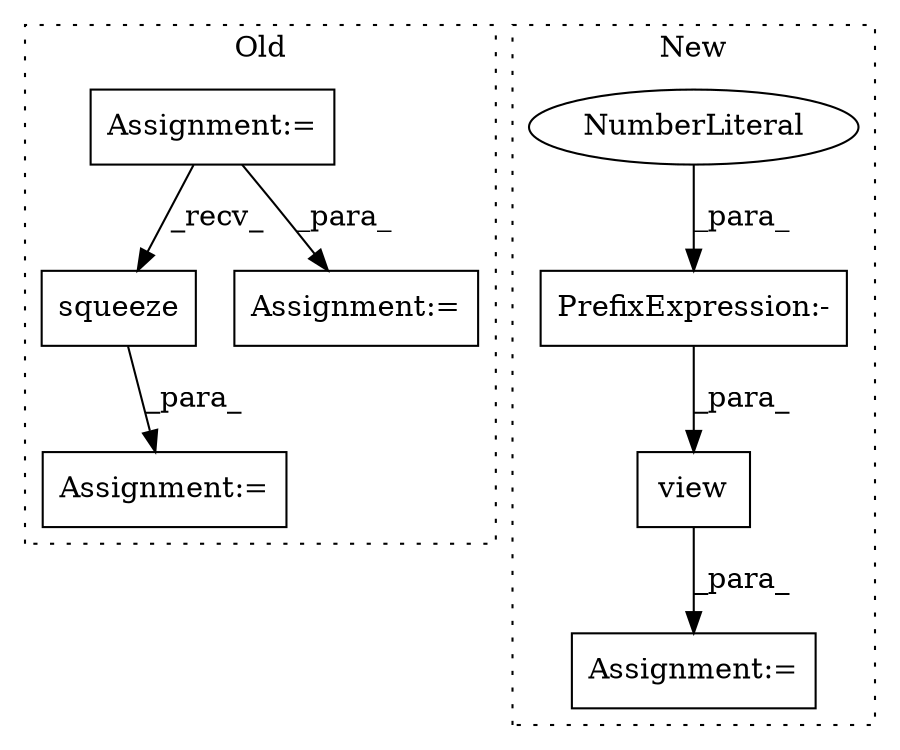 digraph G {
subgraph cluster0 {
1 [label="squeeze" a="32" s="1742" l="9" shape="box"];
3 [label="Assignment:=" a="7" s="1723" l="1" shape="box"];
5 [label="Assignment:=" a="7" s="1438" l="3" shape="box"];
8 [label="Assignment:=" a="7" s="1760" l="1" shape="box"];
label = "Old";
style="dotted";
}
subgraph cluster1 {
2 [label="view" a="32" s="4721,4738" l="5,1" shape="box"];
4 [label="Assignment:=" a="7" s="4718" l="1" shape="box"];
6 [label="PrefixExpression:-" a="38" s="4736" l="1" shape="box"];
7 [label="NumberLiteral" a="34" s="4737" l="1" shape="ellipse"];
label = "New";
style="dotted";
}
1 -> 3 [label="_para_"];
2 -> 4 [label="_para_"];
5 -> 8 [label="_para_"];
5 -> 1 [label="_recv_"];
6 -> 2 [label="_para_"];
7 -> 6 [label="_para_"];
}